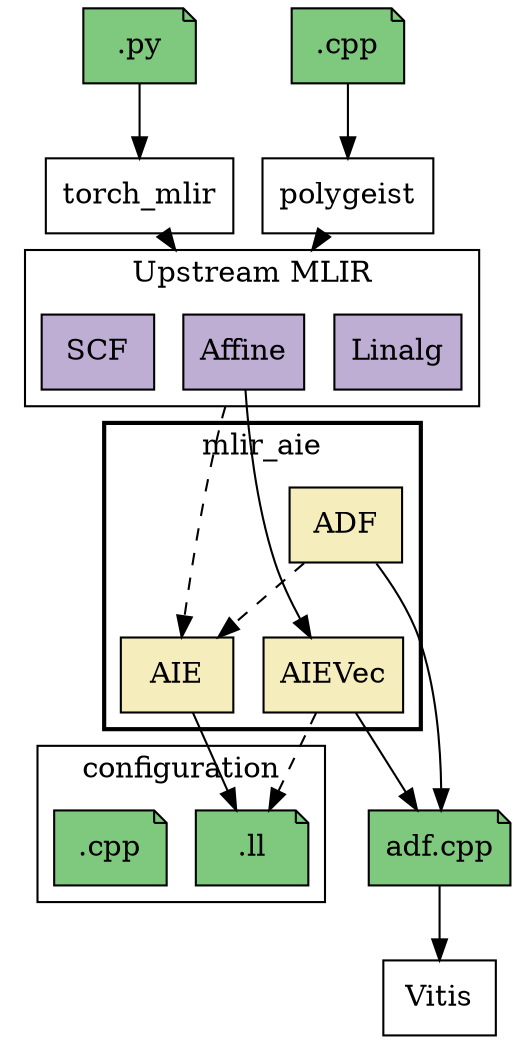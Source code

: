 digraph G {
  // Note: Remember to run the circt/utils/update-docs-dialects.sh script after
  // modifying this file to regenerate the .svg and .png renders of the graph.
  rankdir = TB
  splines=spline
  node [shape=box style=filled fillcolor="white"]
  nodesep=0.2 // horizontal compression
  ranksep=0.5 // vertical compression
  compound=true

  // MLIR dialects
  subgraph cluster_mlir {
    label = "Upstream MLIR";
    node [fillcolor="#beaed4"]
     Linalg Affine SCF
  }

  subgraph cluster_aie {
    style="solid,bold"
    node [fillcolor="#f5edbc"]
    label = "mlir_aie"

    ADF [URL="https://circt.llvm.org/docs/Dialects/FSM/"]
   { rank = same; AIE [URL="https://circt.llvm.org/docs/Dialects/FSM/"]
    AIEVec [URL="https://circt.llvm.org/docs/Dialects/FSM/"] }
  }

  subgraph input_formats {
    node [fillcolor="#7fc97f" shape="note"]
    CPPFile [label=".cpp"]
    Pytorch [label=".py"]
  }

  // File formats
  subgraph output_formats {
    node [fillcolor="#7fc97f" shape="note"]
    ADFCPPFile [label="adf.cpp"]
    subgraph cluster_configuration {
      label = "configuration"
      LLFile [label=".ll"]
      Conf [label=".cpp"]
    }
  }

  Affine -> AIE [ltail=cluster_mlir, style=dashed]
  ADF -> AIE [style=dashed]
  ADF -> ADFCPPFile
  Affine -> AIEVec
  AIEVec -> ADFCPPFile
  AIE -> LLFile [lhead=cluster_mlir]
  AIEVec -> LLFile [style=dashed]
  ADFCPPFile -> Vitis
  Pytorch -> torch_mlir -> Affine [lhead=cluster_mlir]
  CPPFile -> polygeist -> Affine [lhead=cluster_mlir]

  // For layout
  Affine -> ADF [style=invis]
}
